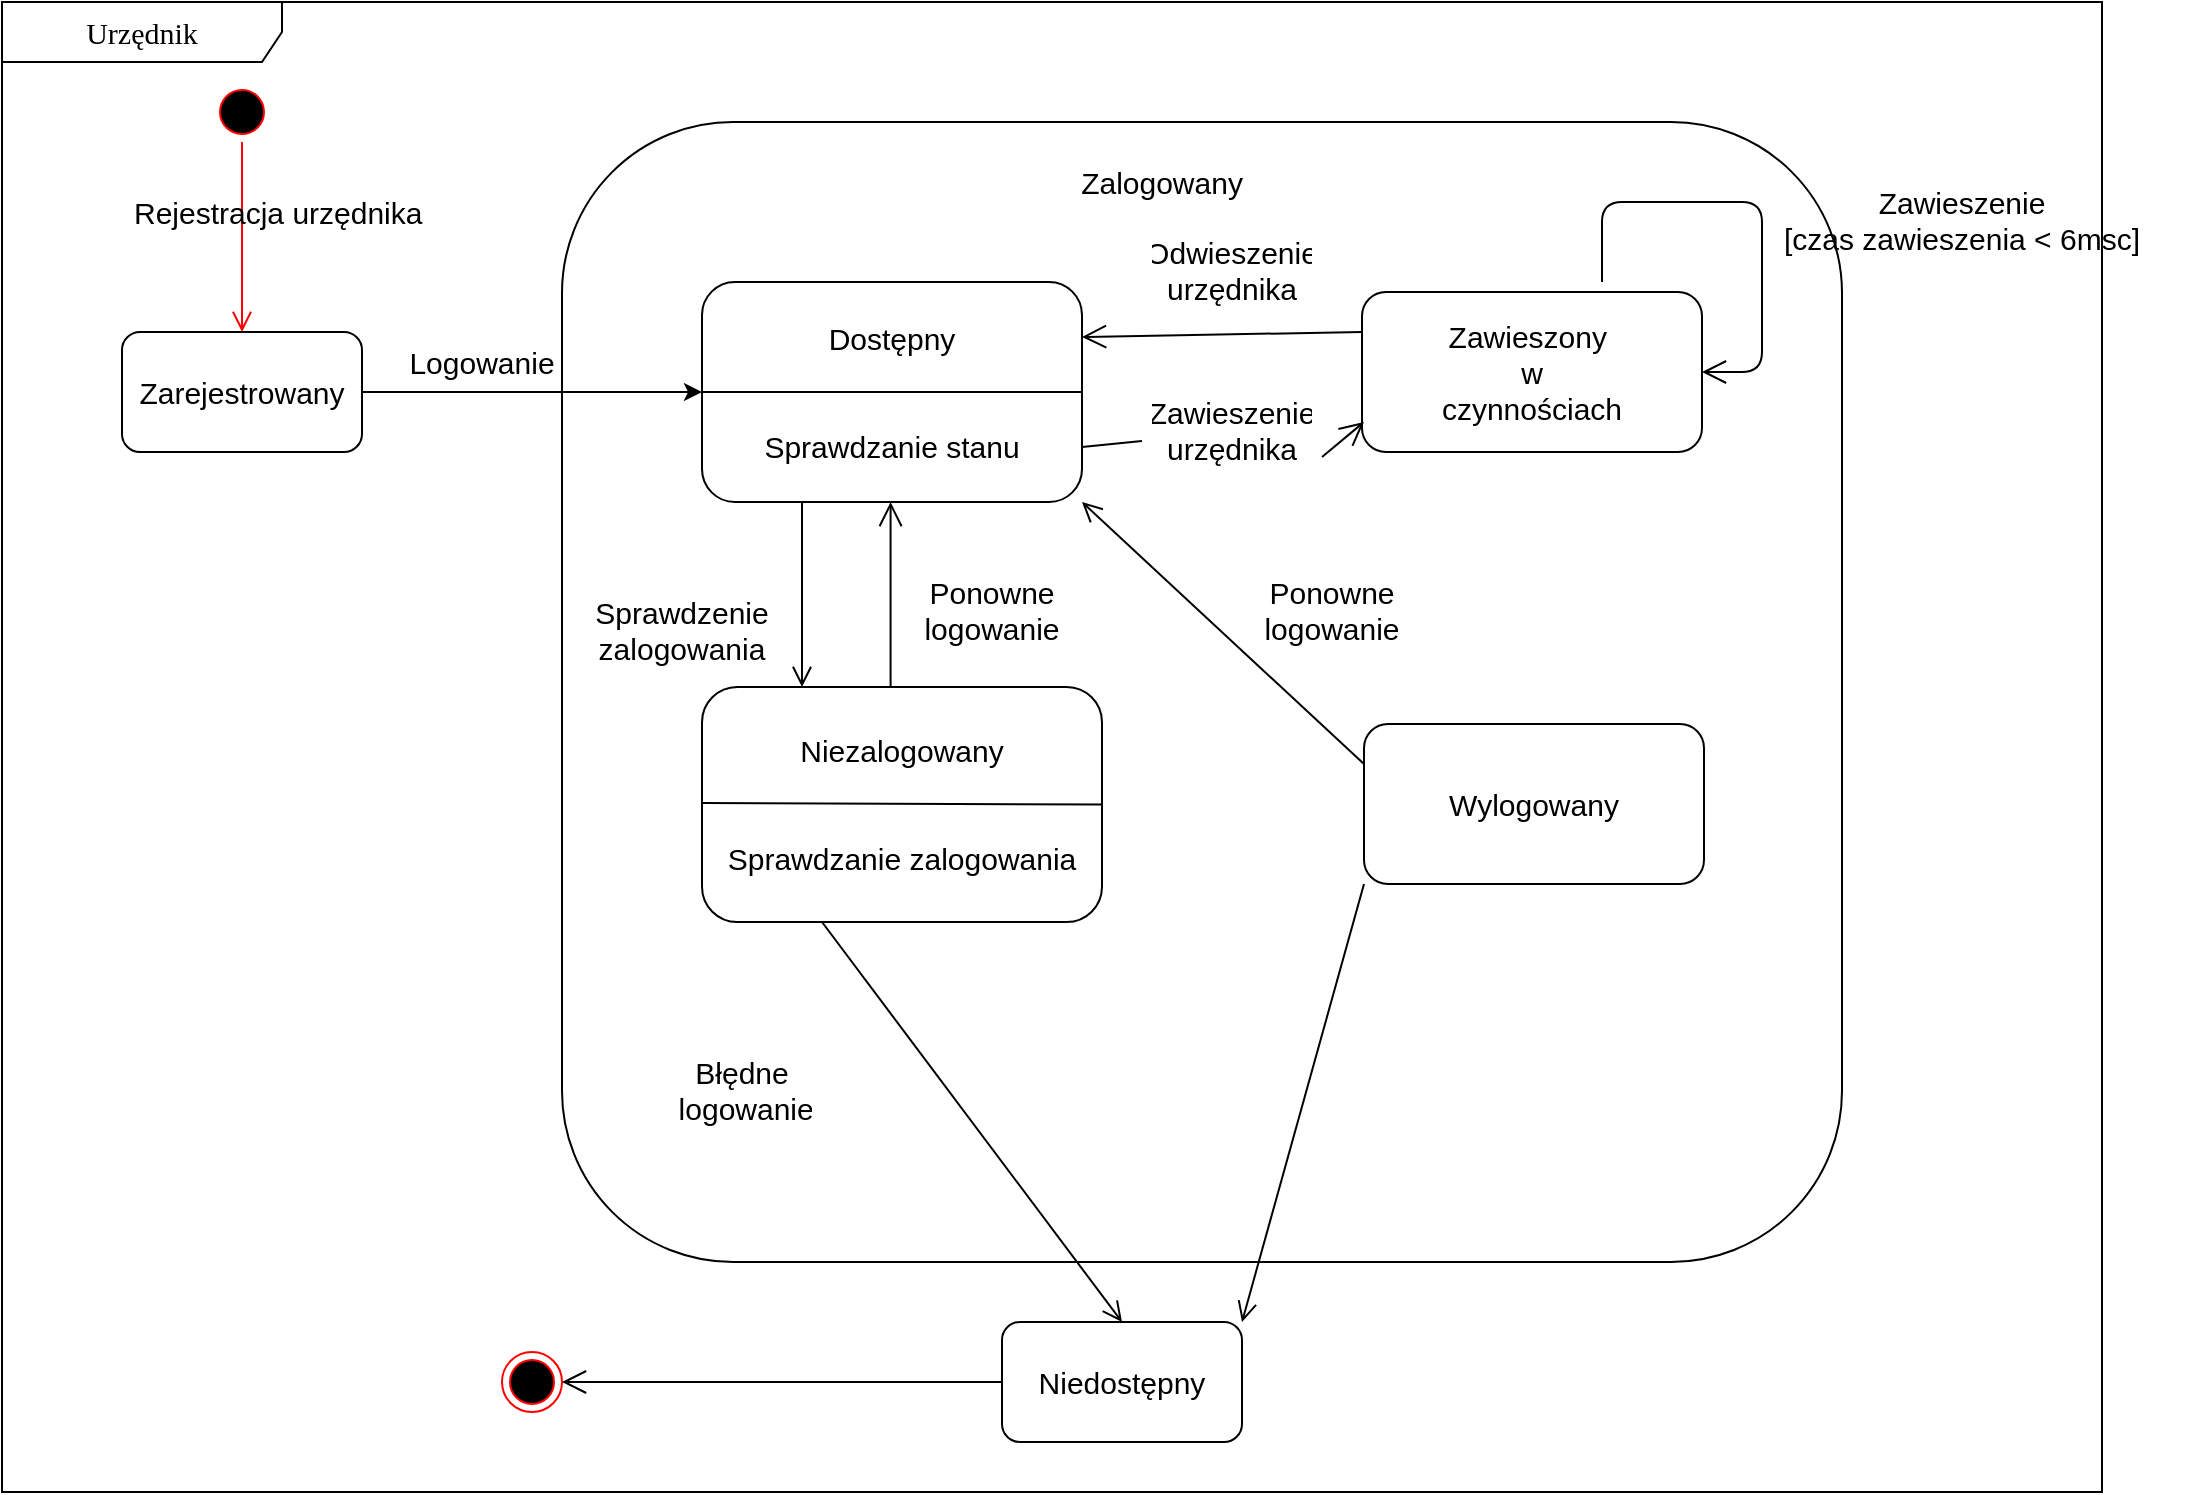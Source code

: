 <mxfile version="14.6.11" type="github">
  <diagram name="Page-1" id="58cdce13-f638-feb5-8d6f-7d28b1aa9fa0">
    <mxGraphModel dx="2006" dy="1946" grid="1" gridSize="10" guides="1" tooltips="1" connect="1" arrows="1" fold="1" page="1" pageScale="1" pageWidth="1100" pageHeight="850" background="none" math="0" shadow="0">
      <root>
        <mxCell id="0" />
        <mxCell id="1" parent="0" />
        <mxCell id="zO54CJzg1BicQyHlgJjr-2" value="&lt;font style=&quot;font-size: 15px&quot;&gt;Urzędnik&lt;/font&gt;" style="shape=umlFrame;whiteSpace=wrap;html=1;rounded=1;shadow=0;comic=0;labelBackgroundColor=none;strokeWidth=1;fontFamily=Verdana;fontSize=15;align=center;width=140;height=30;" vertex="1" parent="1">
          <mxGeometry x="200" y="-100" width="1050" height="745" as="geometry" />
        </mxCell>
        <mxCell id="zO54CJzg1BicQyHlgJjr-3" value="" style="ellipse;html=1;shape=startState;fillColor=#000000;strokeColor=#ff0000;fontSize=15;" vertex="1" parent="1">
          <mxGeometry x="305" y="-60" width="30" height="30" as="geometry" />
        </mxCell>
        <mxCell id="zO54CJzg1BicQyHlgJjr-4" value="" style="edgeStyle=orthogonalEdgeStyle;html=1;verticalAlign=bottom;endArrow=open;endSize=8;strokeColor=#ff0000;entryX=0.5;entryY=0;entryDx=0;entryDy=0;fontSize=15;" edge="1" source="zO54CJzg1BicQyHlgJjr-3" parent="1" target="zO54CJzg1BicQyHlgJjr-7">
          <mxGeometry relative="1" as="geometry">
            <mxPoint x="410" y="370" as="targetPoint" />
            <Array as="points">
              <mxPoint x="320" y="-10" />
              <mxPoint x="320" y="-10" />
            </Array>
          </mxGeometry>
        </mxCell>
        <mxCell id="zO54CJzg1BicQyHlgJjr-6" value="Rejestracja urzędnika" style="text;strokeColor=none;fillColor=none;align=left;verticalAlign=top;spacingLeft=4;spacingRight=4;overflow=hidden;rotatable=0;points=[[0,0.5],[1,0.5]];portConstraint=eastwest;fontSize=15;" vertex="1" parent="1">
          <mxGeometry x="260" y="-10" width="160" height="26" as="geometry" />
        </mxCell>
        <mxCell id="zO54CJzg1BicQyHlgJjr-7" value="&lt;font style=&quot;font-size: 15px&quot;&gt;Zarejestrowany&lt;/font&gt;" style="rounded=1;whiteSpace=wrap;html=1;fontSize=15;" vertex="1" parent="1">
          <mxGeometry x="260" y="65" width="120" height="60" as="geometry" />
        </mxCell>
        <mxCell id="zO54CJzg1BicQyHlgJjr-8" value="" style="rounded=1;whiteSpace=wrap;html=1;fontSize=15;" vertex="1" parent="1">
          <mxGeometry x="480" y="-40" width="640" height="570" as="geometry" />
        </mxCell>
        <mxCell id="zO54CJzg1BicQyHlgJjr-10" value="&lt;font style=&quot;font-size: 15px;&quot;&gt;Zalogowany&lt;/font&gt;" style="text;html=1;strokeColor=none;fillColor=none;align=center;verticalAlign=middle;whiteSpace=wrap;rounded=0;fontSize=15;" vertex="1" parent="1">
          <mxGeometry x="760" y="-20" width="40" height="20" as="geometry" />
        </mxCell>
        <mxCell id="zO54CJzg1BicQyHlgJjr-11" value="&lt;font style=&quot;font-size: 15px&quot;&gt;Dostępny&lt;br style=&quot;font-size: 15px;&quot;&gt;&lt;br style=&quot;font-size: 15px;&quot;&gt;&lt;br style=&quot;font-size: 15px;&quot;&gt;Sprawdzanie stanu&lt;/font&gt;" style="rounded=1;whiteSpace=wrap;html=1;fontSize=15;" vertex="1" parent="1">
          <mxGeometry x="550" y="40" width="190" height="110" as="geometry" />
        </mxCell>
        <mxCell id="zO54CJzg1BicQyHlgJjr-12" value="" style="endArrow=classic;html=1;exitX=1;exitY=0.5;exitDx=0;exitDy=0;entryX=0;entryY=0.5;entryDx=0;entryDy=0;fontSize=15;" edge="1" parent="1" source="zO54CJzg1BicQyHlgJjr-7" target="zO54CJzg1BicQyHlgJjr-11">
          <mxGeometry width="50" height="50" relative="1" as="geometry">
            <mxPoint x="1030" y="350" as="sourcePoint" />
            <mxPoint x="1080" y="300" as="targetPoint" />
          </mxGeometry>
        </mxCell>
        <mxCell id="zO54CJzg1BicQyHlgJjr-13" value="Logowanie&lt;br style=&quot;font-size: 15px;&quot;&gt;" style="text;html=1;strokeColor=none;fillColor=none;align=center;verticalAlign=middle;whiteSpace=wrap;rounded=0;fontSize=15;" vertex="1" parent="1">
          <mxGeometry x="420" y="70" width="40" height="20" as="geometry" />
        </mxCell>
        <mxCell id="zO54CJzg1BicQyHlgJjr-20" value="" style="endArrow=none;html=1;fontSize=15;exitX=0;exitY=0.5;exitDx=0;exitDy=0;entryX=1;entryY=0.5;entryDx=0;entryDy=0;" edge="1" parent="1" source="zO54CJzg1BicQyHlgJjr-11" target="zO54CJzg1BicQyHlgJjr-11">
          <mxGeometry width="50" height="50" relative="1" as="geometry">
            <mxPoint x="1030" y="330" as="sourcePoint" />
            <mxPoint x="1080" y="280" as="targetPoint" />
          </mxGeometry>
        </mxCell>
        <mxCell id="zO54CJzg1BicQyHlgJjr-21" value="&lt;font style=&quot;font-size: 15px&quot;&gt;Niezalogowany&lt;br style=&quot;font-size: 15px;&quot;&gt;&lt;br style=&quot;font-size: 15px;&quot;&gt;&lt;br style=&quot;font-size: 15px;&quot;&gt;Sprawdzanie zalogowania&lt;/font&gt;" style="rounded=1;whiteSpace=wrap;html=1;fontSize=15;" vertex="1" parent="1">
          <mxGeometry x="550" y="242.5" width="200" height="117.5" as="geometry" />
        </mxCell>
        <mxCell id="zO54CJzg1BicQyHlgJjr-23" value="" style="endArrow=none;html=1;fontSize=15;exitX=0;exitY=0.5;exitDx=0;exitDy=0;entryX=1;entryY=0.5;entryDx=0;entryDy=0;" edge="1" parent="1" target="zO54CJzg1BicQyHlgJjr-21">
          <mxGeometry width="50" height="50" relative="1" as="geometry">
            <mxPoint x="550" y="300.54" as="sourcePoint" />
            <mxPoint x="670" y="300.54" as="targetPoint" />
          </mxGeometry>
        </mxCell>
        <mxCell id="zO54CJzg1BicQyHlgJjr-30" value="" style="endArrow=open;startArrow=none;endFill=0;startFill=0;endSize=8;startSize=10;html=1;fontSize=15;entryX=0.25;entryY=0;entryDx=0;entryDy=0;" edge="1" parent="1" target="zO54CJzg1BicQyHlgJjr-21">
          <mxGeometry width="160" relative="1" as="geometry">
            <mxPoint x="600" y="150" as="sourcePoint" />
            <mxPoint x="960" y="220" as="targetPoint" />
          </mxGeometry>
        </mxCell>
        <mxCell id="zO54CJzg1BicQyHlgJjr-31" value="" style="endArrow=none;startArrow=open;endFill=0;startFill=0;endSize=8;startSize=10;html=1;fontSize=15;entryX=0.25;entryY=0;entryDx=0;entryDy=0;" edge="1" parent="1">
          <mxGeometry width="160" relative="1" as="geometry">
            <mxPoint x="644.29" y="150" as="sourcePoint" />
            <mxPoint x="644.29" y="242.5" as="targetPoint" />
          </mxGeometry>
        </mxCell>
        <mxCell id="zO54CJzg1BicQyHlgJjr-32" value="Sprawdzenie &#xa;zalogowania" style="text;strokeColor=none;fillColor=none;align=center;verticalAlign=top;spacingLeft=4;spacingRight=4;overflow=hidden;rotatable=0;points=[[0,0.5],[1,0.5]];portConstraint=eastwest;fontSize=15;" vertex="1" parent="1">
          <mxGeometry x="490" y="190" width="100" height="50" as="geometry" />
        </mxCell>
        <mxCell id="zO54CJzg1BicQyHlgJjr-34" value="Ponowne&#xa;logowanie" style="text;strokeColor=none;fillColor=none;align=center;verticalAlign=top;spacingLeft=4;spacingRight=4;overflow=hidden;rotatable=0;points=[[0,0.5],[1,0.5]];portConstraint=eastwest;fontSize=15;" vertex="1" parent="1">
          <mxGeometry x="650" y="180" width="90" height="50" as="geometry" />
        </mxCell>
        <mxCell id="zO54CJzg1BicQyHlgJjr-35" value="Niedostępny" style="rounded=1;whiteSpace=wrap;html=1;fontSize=15;" vertex="1" parent="1">
          <mxGeometry x="700" y="560" width="120" height="60" as="geometry" />
        </mxCell>
        <mxCell id="zO54CJzg1BicQyHlgJjr-36" value="" style="ellipse;html=1;shape=endState;fillColor=#000000;strokeColor=#ff0000;fontSize=15;" vertex="1" parent="1">
          <mxGeometry x="450" y="575" width="30" height="30" as="geometry" />
        </mxCell>
        <mxCell id="zO54CJzg1BicQyHlgJjr-37" value="" style="endArrow=none;startArrow=open;endFill=0;startFill=0;endSize=8;startSize=10;html=1;fontSize=15;entryX=0;entryY=0.5;entryDx=0;entryDy=0;exitX=1;exitY=0.5;exitDx=0;exitDy=0;" edge="1" parent="1" source="zO54CJzg1BicQyHlgJjr-36" target="zO54CJzg1BicQyHlgJjr-35">
          <mxGeometry width="160" relative="1" as="geometry">
            <mxPoint x="339.29" y="370" as="sourcePoint" />
            <mxPoint x="339.29" y="462.5" as="targetPoint" />
          </mxGeometry>
        </mxCell>
        <mxCell id="zO54CJzg1BicQyHlgJjr-38" value="" style="endArrow=open;startArrow=none;endFill=0;startFill=0;endSize=8;startSize=10;html=1;fontSize=15;entryX=0.5;entryY=0;entryDx=0;entryDy=0;" edge="1" parent="1" target="zO54CJzg1BicQyHlgJjr-35">
          <mxGeometry width="160" relative="1" as="geometry">
            <mxPoint x="610" y="360" as="sourcePoint" />
            <mxPoint x="610" y="252.5" as="targetPoint" />
          </mxGeometry>
        </mxCell>
        <mxCell id="zO54CJzg1BicQyHlgJjr-40" value="Błędne&#xa; logowanie" style="text;strokeColor=none;fillColor=none;align=center;verticalAlign=top;spacingLeft=4;spacingRight=4;overflow=hidden;rotatable=0;points=[[0,0.5],[1,0.5]];portConstraint=eastwest;fontSize=15;" vertex="1" parent="1">
          <mxGeometry x="530" y="420" width="80" height="50" as="geometry" />
        </mxCell>
        <mxCell id="zO54CJzg1BicQyHlgJjr-41" value="Zawieszony&amp;nbsp;&lt;br style=&quot;font-size: 15px;&quot;&gt;w&lt;br style=&quot;font-size: 15px;&quot;&gt;czynnościach" style="rounded=1;whiteSpace=wrap;html=1;fontSize=15;align=center;" vertex="1" parent="1">
          <mxGeometry x="880" y="45" width="170" height="80" as="geometry" />
        </mxCell>
        <mxCell id="zO54CJzg1BicQyHlgJjr-42" value="Wylogowany" style="rounded=1;whiteSpace=wrap;html=1;fontSize=15;align=center;" vertex="1" parent="1">
          <mxGeometry x="881" y="261" width="170" height="80" as="geometry" />
        </mxCell>
        <mxCell id="zO54CJzg1BicQyHlgJjr-44" value="" style="endArrow=none;startArrow=open;endFill=0;startFill=0;endSize=8;startSize=10;html=1;fontSize=15;entryX=0;entryY=0.25;entryDx=0;entryDy=0;exitX=1;exitY=0.25;exitDx=0;exitDy=0;" edge="1" parent="1" source="zO54CJzg1BicQyHlgJjr-11" target="zO54CJzg1BicQyHlgJjr-41">
          <mxGeometry width="160" relative="1" as="geometry">
            <mxPoint x="654.29" y="160" as="sourcePoint" />
            <mxPoint x="654.29" y="252.5" as="targetPoint" />
          </mxGeometry>
        </mxCell>
        <mxCell id="zO54CJzg1BicQyHlgJjr-45" value="" style="endArrow=none;startArrow=none;endFill=0;startFill=0;endSize=8;startSize=10;html=1;fontSize=15;entryX=1;entryY=0.75;entryDx=0;entryDy=0;" edge="1" parent="1" source="zO54CJzg1BicQyHlgJjr-53" target="zO54CJzg1BicQyHlgJjr-11">
          <mxGeometry width="160" relative="1" as="geometry">
            <mxPoint x="881" y="110" as="sourcePoint" />
            <mxPoint x="664.29" y="262.5" as="targetPoint" />
          </mxGeometry>
        </mxCell>
        <mxCell id="zO54CJzg1BicQyHlgJjr-46" value="Ponowne&#xa;logowanie" style="text;strokeColor=none;fillColor=none;align=center;verticalAlign=top;spacingLeft=4;spacingRight=4;overflow=hidden;rotatable=0;points=[[0,0.5],[1,0.5]];portConstraint=eastwest;fontSize=15;" vertex="1" parent="1">
          <mxGeometry x="820" y="180" width="90" height="50" as="geometry" />
        </mxCell>
        <mxCell id="zO54CJzg1BicQyHlgJjr-47" value="" style="endArrow=none;startArrow=open;endFill=0;startFill=0;endSize=8;startSize=10;html=1;fontSize=15;exitX=1;exitY=0.5;exitDx=0;exitDy=0;" edge="1" parent="1" source="zO54CJzg1BicQyHlgJjr-41">
          <mxGeometry width="160" relative="1" as="geometry">
            <mxPoint x="750" y="77.5" as="sourcePoint" />
            <mxPoint x="1000" y="40" as="targetPoint" />
            <Array as="points">
              <mxPoint x="1080" y="85" />
              <mxPoint x="1080" />
              <mxPoint x="1000" />
            </Array>
          </mxGeometry>
        </mxCell>
        <mxCell id="zO54CJzg1BicQyHlgJjr-48" value="Zawieszenie &#xa;[czas zawieszenia &lt; 6msc]" style="text;strokeColor=none;fillColor=none;align=center;verticalAlign=top;spacingLeft=4;spacingRight=4;overflow=hidden;rotatable=0;points=[[0,0.5],[1,0.5]];portConstraint=eastwest;fontSize=15;" vertex="1" parent="1">
          <mxGeometry x="1060" y="-15" width="240" height="80" as="geometry" />
        </mxCell>
        <mxCell id="zO54CJzg1BicQyHlgJjr-49" value="Odwieszenie&#xa;urzędnika" style="text;strokeColor=none;fillColor=none;align=center;verticalAlign=top;spacingLeft=4;spacingRight=4;overflow=hidden;rotatable=0;points=[[0,0.5],[1,0.5]];portConstraint=eastwest;fontSize=15;" vertex="1" parent="1">
          <mxGeometry x="770" y="10" width="90" height="50" as="geometry" />
        </mxCell>
        <mxCell id="zO54CJzg1BicQyHlgJjr-51" value="" style="endArrow=open;startArrow=none;endFill=0;startFill=0;endSize=8;startSize=10;html=1;fontSize=15;entryX=1;entryY=1;entryDx=0;entryDy=0;exitX=0;exitY=0.25;exitDx=0;exitDy=0;" edge="1" parent="1" source="zO54CJzg1BicQyHlgJjr-42" target="zO54CJzg1BicQyHlgJjr-11">
          <mxGeometry width="160" relative="1" as="geometry">
            <mxPoint x="610" y="160" as="sourcePoint" />
            <mxPoint x="610" y="252.5" as="targetPoint" />
          </mxGeometry>
        </mxCell>
        <mxCell id="zO54CJzg1BicQyHlgJjr-54" value="" style="endArrow=open;startArrow=none;endFill=0;startFill=0;endSize=8;startSize=10;html=1;fontSize=15;entryX=1;entryY=0;entryDx=0;entryDy=0;exitX=0;exitY=1;exitDx=0;exitDy=0;" edge="1" parent="1" source="zO54CJzg1BicQyHlgJjr-42" target="zO54CJzg1BicQyHlgJjr-35">
          <mxGeometry width="160" relative="1" as="geometry">
            <mxPoint x="891" y="291" as="sourcePoint" />
            <mxPoint x="750" y="160" as="targetPoint" />
          </mxGeometry>
        </mxCell>
        <mxCell id="zO54CJzg1BicQyHlgJjr-53" value="Zawieszenie&#xa;urzędnika" style="text;strokeColor=none;fillColor=none;align=center;verticalAlign=top;spacingLeft=4;spacingRight=4;overflow=hidden;rotatable=0;points=[[0,0.5],[1,0.5]];portConstraint=eastwest;fontSize=15;" vertex="1" parent="1">
          <mxGeometry x="770" y="90" width="90" height="50" as="geometry" />
        </mxCell>
        <mxCell id="zO54CJzg1BicQyHlgJjr-55" value="" style="endArrow=none;startArrow=open;endFill=0;startFill=0;endSize=8;startSize=10;html=1;fontSize=15;entryX=1;entryY=0.75;entryDx=0;entryDy=0;" edge="1" parent="1" target="zO54CJzg1BicQyHlgJjr-53">
          <mxGeometry width="160" relative="1" as="geometry">
            <mxPoint x="881" y="110" as="sourcePoint" />
            <mxPoint x="740" y="122.5" as="targetPoint" />
          </mxGeometry>
        </mxCell>
      </root>
    </mxGraphModel>
  </diagram>
</mxfile>
